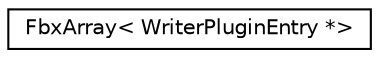 digraph "クラス階層図"
{
  edge [fontname="Helvetica",fontsize="10",labelfontname="Helvetica",labelfontsize="10"];
  node [fontname="Helvetica",fontsize="10",shape=record];
  rankdir="LR";
  Node0 [label="FbxArray\< WriterPluginEntry *\>",height=0.2,width=0.4,color="black", fillcolor="white", style="filled",URL="$class_fbx_array.html"];
}
